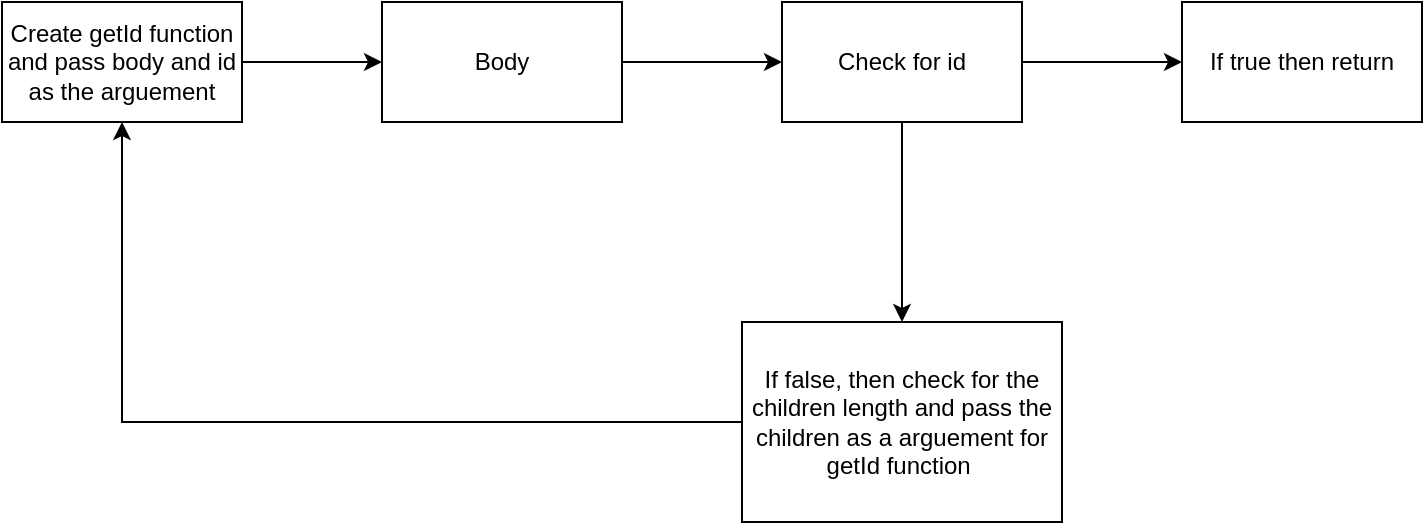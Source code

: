 <mxfile version="20.4.2" type="device"><diagram id="p4wEe4woYECAWOXZ-Rn4" name="Page-1"><mxGraphModel dx="1632" dy="460" grid="1" gridSize="10" guides="1" tooltips="1" connect="1" arrows="1" fold="1" page="1" pageScale="1" pageWidth="850" pageHeight="1100" math="0" shadow="0"><root><mxCell id="0"/><mxCell id="1" parent="0"/><mxCell id="DdbiQVwsRUutoBdp9BIJ-3" value="" style="edgeStyle=orthogonalEdgeStyle;rounded=0;orthogonalLoop=1;jettySize=auto;html=1;" edge="1" parent="1" source="DdbiQVwsRUutoBdp9BIJ-1" target="DdbiQVwsRUutoBdp9BIJ-2"><mxGeometry relative="1" as="geometry"/></mxCell><mxCell id="DdbiQVwsRUutoBdp9BIJ-1" value="Body" style="rounded=0;whiteSpace=wrap;html=1;" vertex="1" parent="1"><mxGeometry x="40" y="80" width="120" height="60" as="geometry"/></mxCell><mxCell id="DdbiQVwsRUutoBdp9BIJ-5" value="" style="edgeStyle=orthogonalEdgeStyle;rounded=0;orthogonalLoop=1;jettySize=auto;html=1;" edge="1" parent="1" source="DdbiQVwsRUutoBdp9BIJ-2"><mxGeometry relative="1" as="geometry"><mxPoint x="440" y="110" as="targetPoint"/></mxGeometry></mxCell><mxCell id="DdbiQVwsRUutoBdp9BIJ-8" value="" style="edgeStyle=orthogonalEdgeStyle;rounded=0;orthogonalLoop=1;jettySize=auto;html=1;" edge="1" parent="1" source="DdbiQVwsRUutoBdp9BIJ-2" target="DdbiQVwsRUutoBdp9BIJ-7"><mxGeometry relative="1" as="geometry"/></mxCell><mxCell id="DdbiQVwsRUutoBdp9BIJ-2" value="Check for id" style="rounded=0;whiteSpace=wrap;html=1;" vertex="1" parent="1"><mxGeometry x="240" y="80" width="120" height="60" as="geometry"/></mxCell><mxCell id="DdbiQVwsRUutoBdp9BIJ-6" value="If true then return" style="rounded=0;whiteSpace=wrap;html=1;" vertex="1" parent="1"><mxGeometry x="440" y="80" width="120" height="60" as="geometry"/></mxCell><mxCell id="DdbiQVwsRUutoBdp9BIJ-10" style="edgeStyle=orthogonalEdgeStyle;rounded=0;orthogonalLoop=1;jettySize=auto;html=1;entryX=0.5;entryY=1;entryDx=0;entryDy=0;" edge="1" parent="1" source="DdbiQVwsRUutoBdp9BIJ-7" target="DdbiQVwsRUutoBdp9BIJ-9"><mxGeometry relative="1" as="geometry"/></mxCell><mxCell id="DdbiQVwsRUutoBdp9BIJ-7" value="If false, then check for the children length and pass the children as a arguement for getId function&amp;nbsp;" style="whiteSpace=wrap;html=1;rounded=0;" vertex="1" parent="1"><mxGeometry x="220" y="240" width="160" height="100" as="geometry"/></mxCell><mxCell id="DdbiQVwsRUutoBdp9BIJ-11" value="" style="edgeStyle=orthogonalEdgeStyle;rounded=0;orthogonalLoop=1;jettySize=auto;html=1;" edge="1" parent="1" source="DdbiQVwsRUutoBdp9BIJ-9" target="DdbiQVwsRUutoBdp9BIJ-1"><mxGeometry relative="1" as="geometry"/></mxCell><mxCell id="DdbiQVwsRUutoBdp9BIJ-9" value="Create getId function and pass body and id as the arguement" style="rounded=0;whiteSpace=wrap;html=1;" vertex="1" parent="1"><mxGeometry x="-150" y="80" width="120" height="60" as="geometry"/></mxCell></root></mxGraphModel></diagram></mxfile>